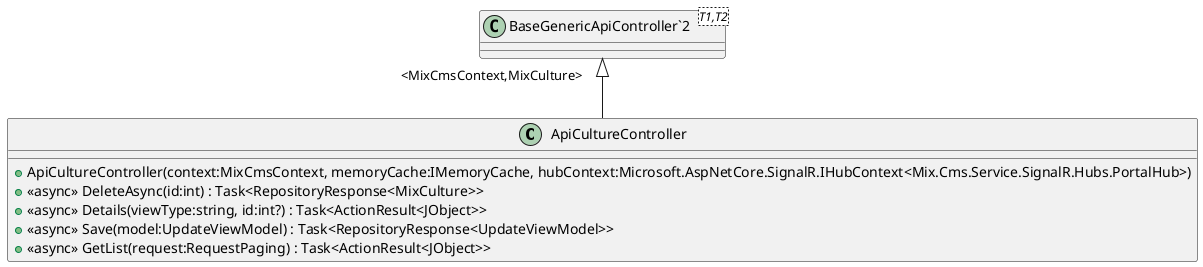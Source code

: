 @startuml
class ApiCultureController {
    + ApiCultureController(context:MixCmsContext, memoryCache:IMemoryCache, hubContext:Microsoft.AspNetCore.SignalR.IHubContext<Mix.Cms.Service.SignalR.Hubs.PortalHub>)
    + <<async>> DeleteAsync(id:int) : Task<RepositoryResponse<MixCulture>>
    + <<async>> Details(viewType:string, id:int?) : Task<ActionResult<JObject>>
    + <<async>> Save(model:UpdateViewModel) : Task<RepositoryResponse<UpdateViewModel>>
    + <<async>> GetList(request:RequestPaging) : Task<ActionResult<JObject>>
}
class "BaseGenericApiController`2"<T1,T2> {
}
"BaseGenericApiController`2" "<MixCmsContext,MixCulture>" <|-- ApiCultureController
@enduml
